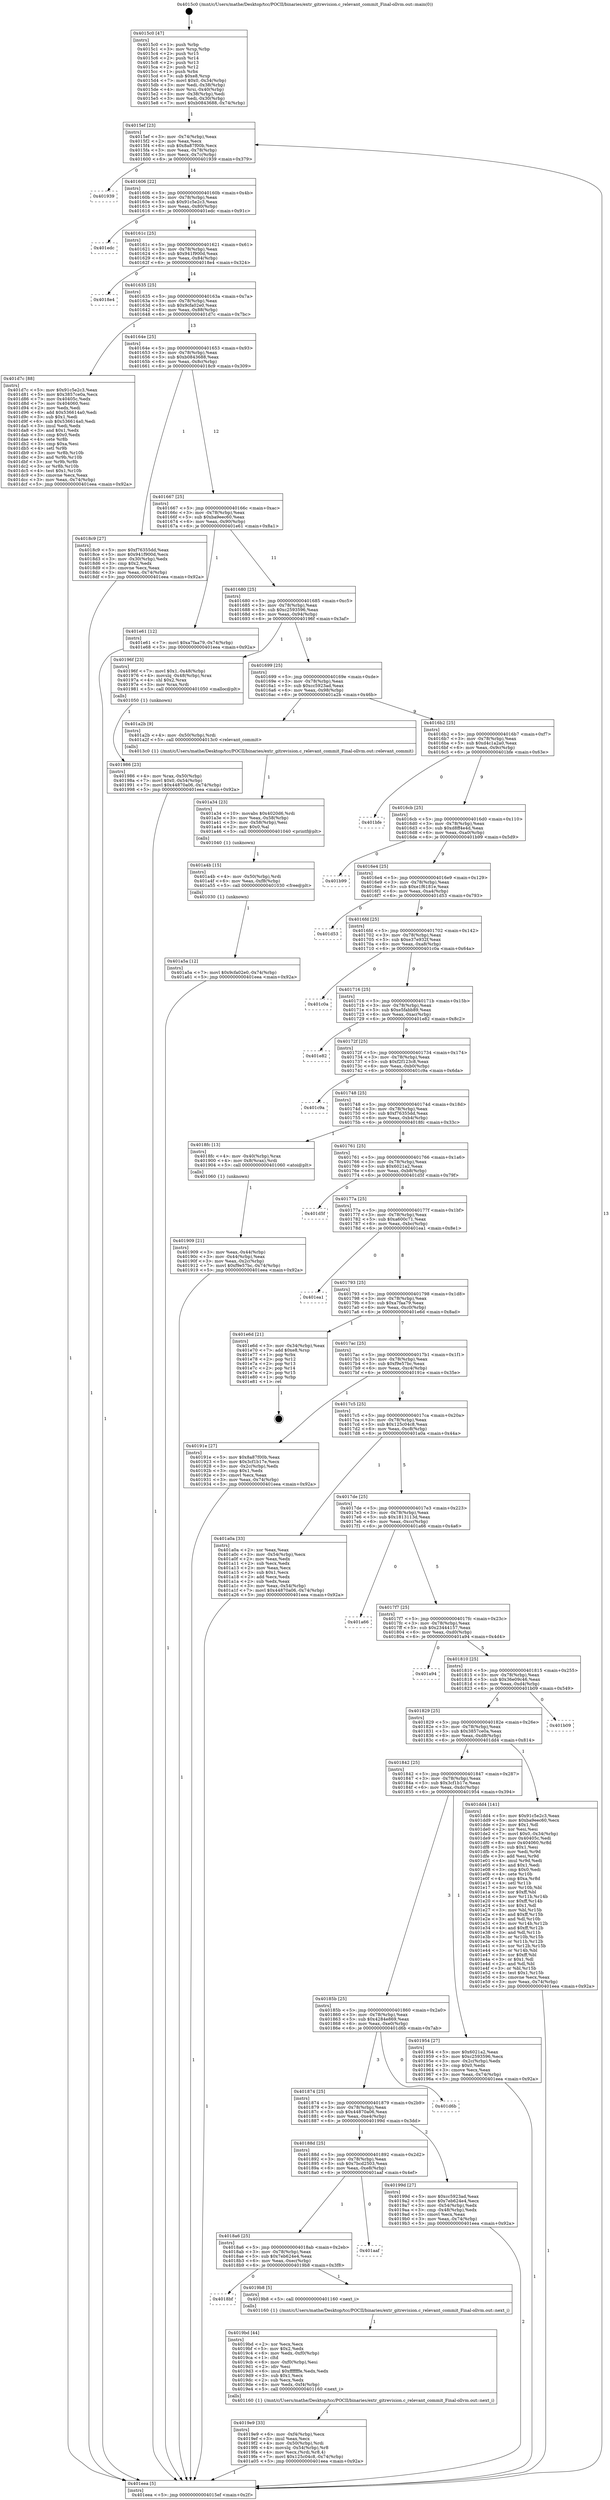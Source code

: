 digraph "0x4015c0" {
  label = "0x4015c0 (/mnt/c/Users/mathe/Desktop/tcc/POCII/binaries/extr_gitrevision.c_relevant_commit_Final-ollvm.out::main(0))"
  labelloc = "t"
  node[shape=record]

  Entry [label="",width=0.3,height=0.3,shape=circle,fillcolor=black,style=filled]
  "0x4015ef" [label="{
     0x4015ef [23]\l
     | [instrs]\l
     &nbsp;&nbsp;0x4015ef \<+3\>: mov -0x74(%rbp),%eax\l
     &nbsp;&nbsp;0x4015f2 \<+2\>: mov %eax,%ecx\l
     &nbsp;&nbsp;0x4015f4 \<+6\>: sub $0x8a87f00b,%ecx\l
     &nbsp;&nbsp;0x4015fa \<+3\>: mov %eax,-0x78(%rbp)\l
     &nbsp;&nbsp;0x4015fd \<+3\>: mov %ecx,-0x7c(%rbp)\l
     &nbsp;&nbsp;0x401600 \<+6\>: je 0000000000401939 \<main+0x379\>\l
  }"]
  "0x401939" [label="{
     0x401939\l
  }", style=dashed]
  "0x401606" [label="{
     0x401606 [22]\l
     | [instrs]\l
     &nbsp;&nbsp;0x401606 \<+5\>: jmp 000000000040160b \<main+0x4b\>\l
     &nbsp;&nbsp;0x40160b \<+3\>: mov -0x78(%rbp),%eax\l
     &nbsp;&nbsp;0x40160e \<+5\>: sub $0x91c5e2c3,%eax\l
     &nbsp;&nbsp;0x401613 \<+3\>: mov %eax,-0x80(%rbp)\l
     &nbsp;&nbsp;0x401616 \<+6\>: je 0000000000401edc \<main+0x91c\>\l
  }"]
  Exit [label="",width=0.3,height=0.3,shape=circle,fillcolor=black,style=filled,peripheries=2]
  "0x401edc" [label="{
     0x401edc\l
  }", style=dashed]
  "0x40161c" [label="{
     0x40161c [25]\l
     | [instrs]\l
     &nbsp;&nbsp;0x40161c \<+5\>: jmp 0000000000401621 \<main+0x61\>\l
     &nbsp;&nbsp;0x401621 \<+3\>: mov -0x78(%rbp),%eax\l
     &nbsp;&nbsp;0x401624 \<+5\>: sub $0x941f900d,%eax\l
     &nbsp;&nbsp;0x401629 \<+6\>: mov %eax,-0x84(%rbp)\l
     &nbsp;&nbsp;0x40162f \<+6\>: je 00000000004018e4 \<main+0x324\>\l
  }"]
  "0x401a5a" [label="{
     0x401a5a [12]\l
     | [instrs]\l
     &nbsp;&nbsp;0x401a5a \<+7\>: movl $0x9cfa02e0,-0x74(%rbp)\l
     &nbsp;&nbsp;0x401a61 \<+5\>: jmp 0000000000401eea \<main+0x92a\>\l
  }"]
  "0x4018e4" [label="{
     0x4018e4\l
  }", style=dashed]
  "0x401635" [label="{
     0x401635 [25]\l
     | [instrs]\l
     &nbsp;&nbsp;0x401635 \<+5\>: jmp 000000000040163a \<main+0x7a\>\l
     &nbsp;&nbsp;0x40163a \<+3\>: mov -0x78(%rbp),%eax\l
     &nbsp;&nbsp;0x40163d \<+5\>: sub $0x9cfa02e0,%eax\l
     &nbsp;&nbsp;0x401642 \<+6\>: mov %eax,-0x88(%rbp)\l
     &nbsp;&nbsp;0x401648 \<+6\>: je 0000000000401d7c \<main+0x7bc\>\l
  }"]
  "0x401a4b" [label="{
     0x401a4b [15]\l
     | [instrs]\l
     &nbsp;&nbsp;0x401a4b \<+4\>: mov -0x50(%rbp),%rdi\l
     &nbsp;&nbsp;0x401a4f \<+6\>: mov %eax,-0xf8(%rbp)\l
     &nbsp;&nbsp;0x401a55 \<+5\>: call 0000000000401030 \<free@plt\>\l
     | [calls]\l
     &nbsp;&nbsp;0x401030 \{1\} (unknown)\l
  }"]
  "0x401d7c" [label="{
     0x401d7c [88]\l
     | [instrs]\l
     &nbsp;&nbsp;0x401d7c \<+5\>: mov $0x91c5e2c3,%eax\l
     &nbsp;&nbsp;0x401d81 \<+5\>: mov $0x3857ce0a,%ecx\l
     &nbsp;&nbsp;0x401d86 \<+7\>: mov 0x40405c,%edx\l
     &nbsp;&nbsp;0x401d8d \<+7\>: mov 0x404060,%esi\l
     &nbsp;&nbsp;0x401d94 \<+2\>: mov %edx,%edi\l
     &nbsp;&nbsp;0x401d96 \<+6\>: add $0x536614a0,%edi\l
     &nbsp;&nbsp;0x401d9c \<+3\>: sub $0x1,%edi\l
     &nbsp;&nbsp;0x401d9f \<+6\>: sub $0x536614a0,%edi\l
     &nbsp;&nbsp;0x401da5 \<+3\>: imul %edi,%edx\l
     &nbsp;&nbsp;0x401da8 \<+3\>: and $0x1,%edx\l
     &nbsp;&nbsp;0x401dab \<+3\>: cmp $0x0,%edx\l
     &nbsp;&nbsp;0x401dae \<+4\>: sete %r8b\l
     &nbsp;&nbsp;0x401db2 \<+3\>: cmp $0xa,%esi\l
     &nbsp;&nbsp;0x401db5 \<+4\>: setl %r9b\l
     &nbsp;&nbsp;0x401db9 \<+3\>: mov %r8b,%r10b\l
     &nbsp;&nbsp;0x401dbc \<+3\>: and %r9b,%r10b\l
     &nbsp;&nbsp;0x401dbf \<+3\>: xor %r9b,%r8b\l
     &nbsp;&nbsp;0x401dc2 \<+3\>: or %r8b,%r10b\l
     &nbsp;&nbsp;0x401dc5 \<+4\>: test $0x1,%r10b\l
     &nbsp;&nbsp;0x401dc9 \<+3\>: cmovne %ecx,%eax\l
     &nbsp;&nbsp;0x401dcc \<+3\>: mov %eax,-0x74(%rbp)\l
     &nbsp;&nbsp;0x401dcf \<+5\>: jmp 0000000000401eea \<main+0x92a\>\l
  }"]
  "0x40164e" [label="{
     0x40164e [25]\l
     | [instrs]\l
     &nbsp;&nbsp;0x40164e \<+5\>: jmp 0000000000401653 \<main+0x93\>\l
     &nbsp;&nbsp;0x401653 \<+3\>: mov -0x78(%rbp),%eax\l
     &nbsp;&nbsp;0x401656 \<+5\>: sub $0xb0843688,%eax\l
     &nbsp;&nbsp;0x40165b \<+6\>: mov %eax,-0x8c(%rbp)\l
     &nbsp;&nbsp;0x401661 \<+6\>: je 00000000004018c9 \<main+0x309\>\l
  }"]
  "0x401a34" [label="{
     0x401a34 [23]\l
     | [instrs]\l
     &nbsp;&nbsp;0x401a34 \<+10\>: movabs $0x4020d6,%rdi\l
     &nbsp;&nbsp;0x401a3e \<+3\>: mov %eax,-0x58(%rbp)\l
     &nbsp;&nbsp;0x401a41 \<+3\>: mov -0x58(%rbp),%esi\l
     &nbsp;&nbsp;0x401a44 \<+2\>: mov $0x0,%al\l
     &nbsp;&nbsp;0x401a46 \<+5\>: call 0000000000401040 \<printf@plt\>\l
     | [calls]\l
     &nbsp;&nbsp;0x401040 \{1\} (unknown)\l
  }"]
  "0x4018c9" [label="{
     0x4018c9 [27]\l
     | [instrs]\l
     &nbsp;&nbsp;0x4018c9 \<+5\>: mov $0xf76355dd,%eax\l
     &nbsp;&nbsp;0x4018ce \<+5\>: mov $0x941f900d,%ecx\l
     &nbsp;&nbsp;0x4018d3 \<+3\>: mov -0x30(%rbp),%edx\l
     &nbsp;&nbsp;0x4018d6 \<+3\>: cmp $0x2,%edx\l
     &nbsp;&nbsp;0x4018d9 \<+3\>: cmovne %ecx,%eax\l
     &nbsp;&nbsp;0x4018dc \<+3\>: mov %eax,-0x74(%rbp)\l
     &nbsp;&nbsp;0x4018df \<+5\>: jmp 0000000000401eea \<main+0x92a\>\l
  }"]
  "0x401667" [label="{
     0x401667 [25]\l
     | [instrs]\l
     &nbsp;&nbsp;0x401667 \<+5\>: jmp 000000000040166c \<main+0xac\>\l
     &nbsp;&nbsp;0x40166c \<+3\>: mov -0x78(%rbp),%eax\l
     &nbsp;&nbsp;0x40166f \<+5\>: sub $0xba9eec60,%eax\l
     &nbsp;&nbsp;0x401674 \<+6\>: mov %eax,-0x90(%rbp)\l
     &nbsp;&nbsp;0x40167a \<+6\>: je 0000000000401e61 \<main+0x8a1\>\l
  }"]
  "0x401eea" [label="{
     0x401eea [5]\l
     | [instrs]\l
     &nbsp;&nbsp;0x401eea \<+5\>: jmp 00000000004015ef \<main+0x2f\>\l
  }"]
  "0x4015c0" [label="{
     0x4015c0 [47]\l
     | [instrs]\l
     &nbsp;&nbsp;0x4015c0 \<+1\>: push %rbp\l
     &nbsp;&nbsp;0x4015c1 \<+3\>: mov %rsp,%rbp\l
     &nbsp;&nbsp;0x4015c4 \<+2\>: push %r15\l
     &nbsp;&nbsp;0x4015c6 \<+2\>: push %r14\l
     &nbsp;&nbsp;0x4015c8 \<+2\>: push %r13\l
     &nbsp;&nbsp;0x4015ca \<+2\>: push %r12\l
     &nbsp;&nbsp;0x4015cc \<+1\>: push %rbx\l
     &nbsp;&nbsp;0x4015cd \<+7\>: sub $0xe8,%rsp\l
     &nbsp;&nbsp;0x4015d4 \<+7\>: movl $0x0,-0x34(%rbp)\l
     &nbsp;&nbsp;0x4015db \<+3\>: mov %edi,-0x38(%rbp)\l
     &nbsp;&nbsp;0x4015de \<+4\>: mov %rsi,-0x40(%rbp)\l
     &nbsp;&nbsp;0x4015e2 \<+3\>: mov -0x38(%rbp),%edi\l
     &nbsp;&nbsp;0x4015e5 \<+3\>: mov %edi,-0x30(%rbp)\l
     &nbsp;&nbsp;0x4015e8 \<+7\>: movl $0xb0843688,-0x74(%rbp)\l
  }"]
  "0x4019e9" [label="{
     0x4019e9 [33]\l
     | [instrs]\l
     &nbsp;&nbsp;0x4019e9 \<+6\>: mov -0xf4(%rbp),%ecx\l
     &nbsp;&nbsp;0x4019ef \<+3\>: imul %eax,%ecx\l
     &nbsp;&nbsp;0x4019f2 \<+4\>: mov -0x50(%rbp),%rdi\l
     &nbsp;&nbsp;0x4019f6 \<+4\>: movslq -0x54(%rbp),%r8\l
     &nbsp;&nbsp;0x4019fa \<+4\>: mov %ecx,(%rdi,%r8,4)\l
     &nbsp;&nbsp;0x4019fe \<+7\>: movl $0x125c04c8,-0x74(%rbp)\l
     &nbsp;&nbsp;0x401a05 \<+5\>: jmp 0000000000401eea \<main+0x92a\>\l
  }"]
  "0x401e61" [label="{
     0x401e61 [12]\l
     | [instrs]\l
     &nbsp;&nbsp;0x401e61 \<+7\>: movl $0xa7faa79,-0x74(%rbp)\l
     &nbsp;&nbsp;0x401e68 \<+5\>: jmp 0000000000401eea \<main+0x92a\>\l
  }"]
  "0x401680" [label="{
     0x401680 [25]\l
     | [instrs]\l
     &nbsp;&nbsp;0x401680 \<+5\>: jmp 0000000000401685 \<main+0xc5\>\l
     &nbsp;&nbsp;0x401685 \<+3\>: mov -0x78(%rbp),%eax\l
     &nbsp;&nbsp;0x401688 \<+5\>: sub $0xc2593596,%eax\l
     &nbsp;&nbsp;0x40168d \<+6\>: mov %eax,-0x94(%rbp)\l
     &nbsp;&nbsp;0x401693 \<+6\>: je 000000000040196f \<main+0x3af\>\l
  }"]
  "0x4019bd" [label="{
     0x4019bd [44]\l
     | [instrs]\l
     &nbsp;&nbsp;0x4019bd \<+2\>: xor %ecx,%ecx\l
     &nbsp;&nbsp;0x4019bf \<+5\>: mov $0x2,%edx\l
     &nbsp;&nbsp;0x4019c4 \<+6\>: mov %edx,-0xf0(%rbp)\l
     &nbsp;&nbsp;0x4019ca \<+1\>: cltd\l
     &nbsp;&nbsp;0x4019cb \<+6\>: mov -0xf0(%rbp),%esi\l
     &nbsp;&nbsp;0x4019d1 \<+2\>: idiv %esi\l
     &nbsp;&nbsp;0x4019d3 \<+6\>: imul $0xfffffffe,%edx,%edx\l
     &nbsp;&nbsp;0x4019d9 \<+3\>: sub $0x1,%ecx\l
     &nbsp;&nbsp;0x4019dc \<+2\>: sub %ecx,%edx\l
     &nbsp;&nbsp;0x4019de \<+6\>: mov %edx,-0xf4(%rbp)\l
     &nbsp;&nbsp;0x4019e4 \<+5\>: call 0000000000401160 \<next_i\>\l
     | [calls]\l
     &nbsp;&nbsp;0x401160 \{1\} (/mnt/c/Users/mathe/Desktop/tcc/POCII/binaries/extr_gitrevision.c_relevant_commit_Final-ollvm.out::next_i)\l
  }"]
  "0x40196f" [label="{
     0x40196f [23]\l
     | [instrs]\l
     &nbsp;&nbsp;0x40196f \<+7\>: movl $0x1,-0x48(%rbp)\l
     &nbsp;&nbsp;0x401976 \<+4\>: movslq -0x48(%rbp),%rax\l
     &nbsp;&nbsp;0x40197a \<+4\>: shl $0x2,%rax\l
     &nbsp;&nbsp;0x40197e \<+3\>: mov %rax,%rdi\l
     &nbsp;&nbsp;0x401981 \<+5\>: call 0000000000401050 \<malloc@plt\>\l
     | [calls]\l
     &nbsp;&nbsp;0x401050 \{1\} (unknown)\l
  }"]
  "0x401699" [label="{
     0x401699 [25]\l
     | [instrs]\l
     &nbsp;&nbsp;0x401699 \<+5\>: jmp 000000000040169e \<main+0xde\>\l
     &nbsp;&nbsp;0x40169e \<+3\>: mov -0x78(%rbp),%eax\l
     &nbsp;&nbsp;0x4016a1 \<+5\>: sub $0xcc5923ad,%eax\l
     &nbsp;&nbsp;0x4016a6 \<+6\>: mov %eax,-0x98(%rbp)\l
     &nbsp;&nbsp;0x4016ac \<+6\>: je 0000000000401a2b \<main+0x46b\>\l
  }"]
  "0x4018bf" [label="{
     0x4018bf\l
  }", style=dashed]
  "0x401a2b" [label="{
     0x401a2b [9]\l
     | [instrs]\l
     &nbsp;&nbsp;0x401a2b \<+4\>: mov -0x50(%rbp),%rdi\l
     &nbsp;&nbsp;0x401a2f \<+5\>: call 00000000004013c0 \<relevant_commit\>\l
     | [calls]\l
     &nbsp;&nbsp;0x4013c0 \{1\} (/mnt/c/Users/mathe/Desktop/tcc/POCII/binaries/extr_gitrevision.c_relevant_commit_Final-ollvm.out::relevant_commit)\l
  }"]
  "0x4016b2" [label="{
     0x4016b2 [25]\l
     | [instrs]\l
     &nbsp;&nbsp;0x4016b2 \<+5\>: jmp 00000000004016b7 \<main+0xf7\>\l
     &nbsp;&nbsp;0x4016b7 \<+3\>: mov -0x78(%rbp),%eax\l
     &nbsp;&nbsp;0x4016ba \<+5\>: sub $0xd4c1a2a0,%eax\l
     &nbsp;&nbsp;0x4016bf \<+6\>: mov %eax,-0x9c(%rbp)\l
     &nbsp;&nbsp;0x4016c5 \<+6\>: je 0000000000401bfe \<main+0x63e\>\l
  }"]
  "0x4019b8" [label="{
     0x4019b8 [5]\l
     | [instrs]\l
     &nbsp;&nbsp;0x4019b8 \<+5\>: call 0000000000401160 \<next_i\>\l
     | [calls]\l
     &nbsp;&nbsp;0x401160 \{1\} (/mnt/c/Users/mathe/Desktop/tcc/POCII/binaries/extr_gitrevision.c_relevant_commit_Final-ollvm.out::next_i)\l
  }"]
  "0x401bfe" [label="{
     0x401bfe\l
  }", style=dashed]
  "0x4016cb" [label="{
     0x4016cb [25]\l
     | [instrs]\l
     &nbsp;&nbsp;0x4016cb \<+5\>: jmp 00000000004016d0 \<main+0x110\>\l
     &nbsp;&nbsp;0x4016d0 \<+3\>: mov -0x78(%rbp),%eax\l
     &nbsp;&nbsp;0x4016d3 \<+5\>: sub $0xd8ff4e4d,%eax\l
     &nbsp;&nbsp;0x4016d8 \<+6\>: mov %eax,-0xa0(%rbp)\l
     &nbsp;&nbsp;0x4016de \<+6\>: je 0000000000401b99 \<main+0x5d9\>\l
  }"]
  "0x4018a6" [label="{
     0x4018a6 [25]\l
     | [instrs]\l
     &nbsp;&nbsp;0x4018a6 \<+5\>: jmp 00000000004018ab \<main+0x2eb\>\l
     &nbsp;&nbsp;0x4018ab \<+3\>: mov -0x78(%rbp),%eax\l
     &nbsp;&nbsp;0x4018ae \<+5\>: sub $0x7eb624e4,%eax\l
     &nbsp;&nbsp;0x4018b3 \<+6\>: mov %eax,-0xec(%rbp)\l
     &nbsp;&nbsp;0x4018b9 \<+6\>: je 00000000004019b8 \<main+0x3f8\>\l
  }"]
  "0x401b99" [label="{
     0x401b99\l
  }", style=dashed]
  "0x4016e4" [label="{
     0x4016e4 [25]\l
     | [instrs]\l
     &nbsp;&nbsp;0x4016e4 \<+5\>: jmp 00000000004016e9 \<main+0x129\>\l
     &nbsp;&nbsp;0x4016e9 \<+3\>: mov -0x78(%rbp),%eax\l
     &nbsp;&nbsp;0x4016ec \<+5\>: sub $0xe1f6181e,%eax\l
     &nbsp;&nbsp;0x4016f1 \<+6\>: mov %eax,-0xa4(%rbp)\l
     &nbsp;&nbsp;0x4016f7 \<+6\>: je 0000000000401d53 \<main+0x793\>\l
  }"]
  "0x401aaf" [label="{
     0x401aaf\l
  }", style=dashed]
  "0x401d53" [label="{
     0x401d53\l
  }", style=dashed]
  "0x4016fd" [label="{
     0x4016fd [25]\l
     | [instrs]\l
     &nbsp;&nbsp;0x4016fd \<+5\>: jmp 0000000000401702 \<main+0x142\>\l
     &nbsp;&nbsp;0x401702 \<+3\>: mov -0x78(%rbp),%eax\l
     &nbsp;&nbsp;0x401705 \<+5\>: sub $0xe37e932f,%eax\l
     &nbsp;&nbsp;0x40170a \<+6\>: mov %eax,-0xa8(%rbp)\l
     &nbsp;&nbsp;0x401710 \<+6\>: je 0000000000401c0a \<main+0x64a\>\l
  }"]
  "0x40188d" [label="{
     0x40188d [25]\l
     | [instrs]\l
     &nbsp;&nbsp;0x40188d \<+5\>: jmp 0000000000401892 \<main+0x2d2\>\l
     &nbsp;&nbsp;0x401892 \<+3\>: mov -0x78(%rbp),%eax\l
     &nbsp;&nbsp;0x401895 \<+5\>: sub $0x7bcd2503,%eax\l
     &nbsp;&nbsp;0x40189a \<+6\>: mov %eax,-0xe8(%rbp)\l
     &nbsp;&nbsp;0x4018a0 \<+6\>: je 0000000000401aaf \<main+0x4ef\>\l
  }"]
  "0x401c0a" [label="{
     0x401c0a\l
  }", style=dashed]
  "0x401716" [label="{
     0x401716 [25]\l
     | [instrs]\l
     &nbsp;&nbsp;0x401716 \<+5\>: jmp 000000000040171b \<main+0x15b\>\l
     &nbsp;&nbsp;0x40171b \<+3\>: mov -0x78(%rbp),%eax\l
     &nbsp;&nbsp;0x40171e \<+5\>: sub $0xe5fabb89,%eax\l
     &nbsp;&nbsp;0x401723 \<+6\>: mov %eax,-0xac(%rbp)\l
     &nbsp;&nbsp;0x401729 \<+6\>: je 0000000000401e82 \<main+0x8c2\>\l
  }"]
  "0x40199d" [label="{
     0x40199d [27]\l
     | [instrs]\l
     &nbsp;&nbsp;0x40199d \<+5\>: mov $0xcc5923ad,%eax\l
     &nbsp;&nbsp;0x4019a2 \<+5\>: mov $0x7eb624e4,%ecx\l
     &nbsp;&nbsp;0x4019a7 \<+3\>: mov -0x54(%rbp),%edx\l
     &nbsp;&nbsp;0x4019aa \<+3\>: cmp -0x48(%rbp),%edx\l
     &nbsp;&nbsp;0x4019ad \<+3\>: cmovl %ecx,%eax\l
     &nbsp;&nbsp;0x4019b0 \<+3\>: mov %eax,-0x74(%rbp)\l
     &nbsp;&nbsp;0x4019b3 \<+5\>: jmp 0000000000401eea \<main+0x92a\>\l
  }"]
  "0x401e82" [label="{
     0x401e82\l
  }", style=dashed]
  "0x40172f" [label="{
     0x40172f [25]\l
     | [instrs]\l
     &nbsp;&nbsp;0x40172f \<+5\>: jmp 0000000000401734 \<main+0x174\>\l
     &nbsp;&nbsp;0x401734 \<+3\>: mov -0x78(%rbp),%eax\l
     &nbsp;&nbsp;0x401737 \<+5\>: sub $0xf2f123c8,%eax\l
     &nbsp;&nbsp;0x40173c \<+6\>: mov %eax,-0xb0(%rbp)\l
     &nbsp;&nbsp;0x401742 \<+6\>: je 0000000000401c9a \<main+0x6da\>\l
  }"]
  "0x401874" [label="{
     0x401874 [25]\l
     | [instrs]\l
     &nbsp;&nbsp;0x401874 \<+5\>: jmp 0000000000401879 \<main+0x2b9\>\l
     &nbsp;&nbsp;0x401879 \<+3\>: mov -0x78(%rbp),%eax\l
     &nbsp;&nbsp;0x40187c \<+5\>: sub $0x44870a06,%eax\l
     &nbsp;&nbsp;0x401881 \<+6\>: mov %eax,-0xe4(%rbp)\l
     &nbsp;&nbsp;0x401887 \<+6\>: je 000000000040199d \<main+0x3dd\>\l
  }"]
  "0x401c9a" [label="{
     0x401c9a\l
  }", style=dashed]
  "0x401748" [label="{
     0x401748 [25]\l
     | [instrs]\l
     &nbsp;&nbsp;0x401748 \<+5\>: jmp 000000000040174d \<main+0x18d\>\l
     &nbsp;&nbsp;0x40174d \<+3\>: mov -0x78(%rbp),%eax\l
     &nbsp;&nbsp;0x401750 \<+5\>: sub $0xf76355dd,%eax\l
     &nbsp;&nbsp;0x401755 \<+6\>: mov %eax,-0xb4(%rbp)\l
     &nbsp;&nbsp;0x40175b \<+6\>: je 00000000004018fc \<main+0x33c\>\l
  }"]
  "0x401d6b" [label="{
     0x401d6b\l
  }", style=dashed]
  "0x4018fc" [label="{
     0x4018fc [13]\l
     | [instrs]\l
     &nbsp;&nbsp;0x4018fc \<+4\>: mov -0x40(%rbp),%rax\l
     &nbsp;&nbsp;0x401900 \<+4\>: mov 0x8(%rax),%rdi\l
     &nbsp;&nbsp;0x401904 \<+5\>: call 0000000000401060 \<atoi@plt\>\l
     | [calls]\l
     &nbsp;&nbsp;0x401060 \{1\} (unknown)\l
  }"]
  "0x401761" [label="{
     0x401761 [25]\l
     | [instrs]\l
     &nbsp;&nbsp;0x401761 \<+5\>: jmp 0000000000401766 \<main+0x1a6\>\l
     &nbsp;&nbsp;0x401766 \<+3\>: mov -0x78(%rbp),%eax\l
     &nbsp;&nbsp;0x401769 \<+5\>: sub $0x6021a2,%eax\l
     &nbsp;&nbsp;0x40176e \<+6\>: mov %eax,-0xb8(%rbp)\l
     &nbsp;&nbsp;0x401774 \<+6\>: je 0000000000401d5f \<main+0x79f\>\l
  }"]
  "0x401909" [label="{
     0x401909 [21]\l
     | [instrs]\l
     &nbsp;&nbsp;0x401909 \<+3\>: mov %eax,-0x44(%rbp)\l
     &nbsp;&nbsp;0x40190c \<+3\>: mov -0x44(%rbp),%eax\l
     &nbsp;&nbsp;0x40190f \<+3\>: mov %eax,-0x2c(%rbp)\l
     &nbsp;&nbsp;0x401912 \<+7\>: movl $0xf9e57bc,-0x74(%rbp)\l
     &nbsp;&nbsp;0x401919 \<+5\>: jmp 0000000000401eea \<main+0x92a\>\l
  }"]
  "0x401986" [label="{
     0x401986 [23]\l
     | [instrs]\l
     &nbsp;&nbsp;0x401986 \<+4\>: mov %rax,-0x50(%rbp)\l
     &nbsp;&nbsp;0x40198a \<+7\>: movl $0x0,-0x54(%rbp)\l
     &nbsp;&nbsp;0x401991 \<+7\>: movl $0x44870a06,-0x74(%rbp)\l
     &nbsp;&nbsp;0x401998 \<+5\>: jmp 0000000000401eea \<main+0x92a\>\l
  }"]
  "0x401d5f" [label="{
     0x401d5f\l
  }", style=dashed]
  "0x40177a" [label="{
     0x40177a [25]\l
     | [instrs]\l
     &nbsp;&nbsp;0x40177a \<+5\>: jmp 000000000040177f \<main+0x1bf\>\l
     &nbsp;&nbsp;0x40177f \<+3\>: mov -0x78(%rbp),%eax\l
     &nbsp;&nbsp;0x401782 \<+5\>: sub $0xa600c71,%eax\l
     &nbsp;&nbsp;0x401787 \<+6\>: mov %eax,-0xbc(%rbp)\l
     &nbsp;&nbsp;0x40178d \<+6\>: je 0000000000401ea1 \<main+0x8e1\>\l
  }"]
  "0x40185b" [label="{
     0x40185b [25]\l
     | [instrs]\l
     &nbsp;&nbsp;0x40185b \<+5\>: jmp 0000000000401860 \<main+0x2a0\>\l
     &nbsp;&nbsp;0x401860 \<+3\>: mov -0x78(%rbp),%eax\l
     &nbsp;&nbsp;0x401863 \<+5\>: sub $0x4284e869,%eax\l
     &nbsp;&nbsp;0x401868 \<+6\>: mov %eax,-0xe0(%rbp)\l
     &nbsp;&nbsp;0x40186e \<+6\>: je 0000000000401d6b \<main+0x7ab\>\l
  }"]
  "0x401ea1" [label="{
     0x401ea1\l
  }", style=dashed]
  "0x401793" [label="{
     0x401793 [25]\l
     | [instrs]\l
     &nbsp;&nbsp;0x401793 \<+5\>: jmp 0000000000401798 \<main+0x1d8\>\l
     &nbsp;&nbsp;0x401798 \<+3\>: mov -0x78(%rbp),%eax\l
     &nbsp;&nbsp;0x40179b \<+5\>: sub $0xa7faa79,%eax\l
     &nbsp;&nbsp;0x4017a0 \<+6\>: mov %eax,-0xc0(%rbp)\l
     &nbsp;&nbsp;0x4017a6 \<+6\>: je 0000000000401e6d \<main+0x8ad\>\l
  }"]
  "0x401954" [label="{
     0x401954 [27]\l
     | [instrs]\l
     &nbsp;&nbsp;0x401954 \<+5\>: mov $0x6021a2,%eax\l
     &nbsp;&nbsp;0x401959 \<+5\>: mov $0xc2593596,%ecx\l
     &nbsp;&nbsp;0x40195e \<+3\>: mov -0x2c(%rbp),%edx\l
     &nbsp;&nbsp;0x401961 \<+3\>: cmp $0x0,%edx\l
     &nbsp;&nbsp;0x401964 \<+3\>: cmove %ecx,%eax\l
     &nbsp;&nbsp;0x401967 \<+3\>: mov %eax,-0x74(%rbp)\l
     &nbsp;&nbsp;0x40196a \<+5\>: jmp 0000000000401eea \<main+0x92a\>\l
  }"]
  "0x401e6d" [label="{
     0x401e6d [21]\l
     | [instrs]\l
     &nbsp;&nbsp;0x401e6d \<+3\>: mov -0x34(%rbp),%eax\l
     &nbsp;&nbsp;0x401e70 \<+7\>: add $0xe8,%rsp\l
     &nbsp;&nbsp;0x401e77 \<+1\>: pop %rbx\l
     &nbsp;&nbsp;0x401e78 \<+2\>: pop %r12\l
     &nbsp;&nbsp;0x401e7a \<+2\>: pop %r13\l
     &nbsp;&nbsp;0x401e7c \<+2\>: pop %r14\l
     &nbsp;&nbsp;0x401e7e \<+2\>: pop %r15\l
     &nbsp;&nbsp;0x401e80 \<+1\>: pop %rbp\l
     &nbsp;&nbsp;0x401e81 \<+1\>: ret\l
  }"]
  "0x4017ac" [label="{
     0x4017ac [25]\l
     | [instrs]\l
     &nbsp;&nbsp;0x4017ac \<+5\>: jmp 00000000004017b1 \<main+0x1f1\>\l
     &nbsp;&nbsp;0x4017b1 \<+3\>: mov -0x78(%rbp),%eax\l
     &nbsp;&nbsp;0x4017b4 \<+5\>: sub $0xf9e57bc,%eax\l
     &nbsp;&nbsp;0x4017b9 \<+6\>: mov %eax,-0xc4(%rbp)\l
     &nbsp;&nbsp;0x4017bf \<+6\>: je 000000000040191e \<main+0x35e\>\l
  }"]
  "0x401842" [label="{
     0x401842 [25]\l
     | [instrs]\l
     &nbsp;&nbsp;0x401842 \<+5\>: jmp 0000000000401847 \<main+0x287\>\l
     &nbsp;&nbsp;0x401847 \<+3\>: mov -0x78(%rbp),%eax\l
     &nbsp;&nbsp;0x40184a \<+5\>: sub $0x3cf1b17e,%eax\l
     &nbsp;&nbsp;0x40184f \<+6\>: mov %eax,-0xdc(%rbp)\l
     &nbsp;&nbsp;0x401855 \<+6\>: je 0000000000401954 \<main+0x394\>\l
  }"]
  "0x40191e" [label="{
     0x40191e [27]\l
     | [instrs]\l
     &nbsp;&nbsp;0x40191e \<+5\>: mov $0x8a87f00b,%eax\l
     &nbsp;&nbsp;0x401923 \<+5\>: mov $0x3cf1b17e,%ecx\l
     &nbsp;&nbsp;0x401928 \<+3\>: mov -0x2c(%rbp),%edx\l
     &nbsp;&nbsp;0x40192b \<+3\>: cmp $0x1,%edx\l
     &nbsp;&nbsp;0x40192e \<+3\>: cmovl %ecx,%eax\l
     &nbsp;&nbsp;0x401931 \<+3\>: mov %eax,-0x74(%rbp)\l
     &nbsp;&nbsp;0x401934 \<+5\>: jmp 0000000000401eea \<main+0x92a\>\l
  }"]
  "0x4017c5" [label="{
     0x4017c5 [25]\l
     | [instrs]\l
     &nbsp;&nbsp;0x4017c5 \<+5\>: jmp 00000000004017ca \<main+0x20a\>\l
     &nbsp;&nbsp;0x4017ca \<+3\>: mov -0x78(%rbp),%eax\l
     &nbsp;&nbsp;0x4017cd \<+5\>: sub $0x125c04c8,%eax\l
     &nbsp;&nbsp;0x4017d2 \<+6\>: mov %eax,-0xc8(%rbp)\l
     &nbsp;&nbsp;0x4017d8 \<+6\>: je 0000000000401a0a \<main+0x44a\>\l
  }"]
  "0x401dd4" [label="{
     0x401dd4 [141]\l
     | [instrs]\l
     &nbsp;&nbsp;0x401dd4 \<+5\>: mov $0x91c5e2c3,%eax\l
     &nbsp;&nbsp;0x401dd9 \<+5\>: mov $0xba9eec60,%ecx\l
     &nbsp;&nbsp;0x401dde \<+2\>: mov $0x1,%dl\l
     &nbsp;&nbsp;0x401de0 \<+2\>: xor %esi,%esi\l
     &nbsp;&nbsp;0x401de2 \<+7\>: movl $0x0,-0x34(%rbp)\l
     &nbsp;&nbsp;0x401de9 \<+7\>: mov 0x40405c,%edi\l
     &nbsp;&nbsp;0x401df0 \<+8\>: mov 0x404060,%r8d\l
     &nbsp;&nbsp;0x401df8 \<+3\>: sub $0x1,%esi\l
     &nbsp;&nbsp;0x401dfb \<+3\>: mov %edi,%r9d\l
     &nbsp;&nbsp;0x401dfe \<+3\>: add %esi,%r9d\l
     &nbsp;&nbsp;0x401e01 \<+4\>: imul %r9d,%edi\l
     &nbsp;&nbsp;0x401e05 \<+3\>: and $0x1,%edi\l
     &nbsp;&nbsp;0x401e08 \<+3\>: cmp $0x0,%edi\l
     &nbsp;&nbsp;0x401e0b \<+4\>: sete %r10b\l
     &nbsp;&nbsp;0x401e0f \<+4\>: cmp $0xa,%r8d\l
     &nbsp;&nbsp;0x401e13 \<+4\>: setl %r11b\l
     &nbsp;&nbsp;0x401e17 \<+3\>: mov %r10b,%bl\l
     &nbsp;&nbsp;0x401e1a \<+3\>: xor $0xff,%bl\l
     &nbsp;&nbsp;0x401e1d \<+3\>: mov %r11b,%r14b\l
     &nbsp;&nbsp;0x401e20 \<+4\>: xor $0xff,%r14b\l
     &nbsp;&nbsp;0x401e24 \<+3\>: xor $0x1,%dl\l
     &nbsp;&nbsp;0x401e27 \<+3\>: mov %bl,%r15b\l
     &nbsp;&nbsp;0x401e2a \<+4\>: and $0xff,%r15b\l
     &nbsp;&nbsp;0x401e2e \<+3\>: and %dl,%r10b\l
     &nbsp;&nbsp;0x401e31 \<+3\>: mov %r14b,%r12b\l
     &nbsp;&nbsp;0x401e34 \<+4\>: and $0xff,%r12b\l
     &nbsp;&nbsp;0x401e38 \<+3\>: and %dl,%r11b\l
     &nbsp;&nbsp;0x401e3b \<+3\>: or %r10b,%r15b\l
     &nbsp;&nbsp;0x401e3e \<+3\>: or %r11b,%r12b\l
     &nbsp;&nbsp;0x401e41 \<+3\>: xor %r12b,%r15b\l
     &nbsp;&nbsp;0x401e44 \<+3\>: or %r14b,%bl\l
     &nbsp;&nbsp;0x401e47 \<+3\>: xor $0xff,%bl\l
     &nbsp;&nbsp;0x401e4a \<+3\>: or $0x1,%dl\l
     &nbsp;&nbsp;0x401e4d \<+2\>: and %dl,%bl\l
     &nbsp;&nbsp;0x401e4f \<+3\>: or %bl,%r15b\l
     &nbsp;&nbsp;0x401e52 \<+4\>: test $0x1,%r15b\l
     &nbsp;&nbsp;0x401e56 \<+3\>: cmovne %ecx,%eax\l
     &nbsp;&nbsp;0x401e59 \<+3\>: mov %eax,-0x74(%rbp)\l
     &nbsp;&nbsp;0x401e5c \<+5\>: jmp 0000000000401eea \<main+0x92a\>\l
  }"]
  "0x401a0a" [label="{
     0x401a0a [33]\l
     | [instrs]\l
     &nbsp;&nbsp;0x401a0a \<+2\>: xor %eax,%eax\l
     &nbsp;&nbsp;0x401a0c \<+3\>: mov -0x54(%rbp),%ecx\l
     &nbsp;&nbsp;0x401a0f \<+2\>: mov %eax,%edx\l
     &nbsp;&nbsp;0x401a11 \<+2\>: sub %ecx,%edx\l
     &nbsp;&nbsp;0x401a13 \<+2\>: mov %eax,%ecx\l
     &nbsp;&nbsp;0x401a15 \<+3\>: sub $0x1,%ecx\l
     &nbsp;&nbsp;0x401a18 \<+2\>: add %ecx,%edx\l
     &nbsp;&nbsp;0x401a1a \<+2\>: sub %edx,%eax\l
     &nbsp;&nbsp;0x401a1c \<+3\>: mov %eax,-0x54(%rbp)\l
     &nbsp;&nbsp;0x401a1f \<+7\>: movl $0x44870a06,-0x74(%rbp)\l
     &nbsp;&nbsp;0x401a26 \<+5\>: jmp 0000000000401eea \<main+0x92a\>\l
  }"]
  "0x4017de" [label="{
     0x4017de [25]\l
     | [instrs]\l
     &nbsp;&nbsp;0x4017de \<+5\>: jmp 00000000004017e3 \<main+0x223\>\l
     &nbsp;&nbsp;0x4017e3 \<+3\>: mov -0x78(%rbp),%eax\l
     &nbsp;&nbsp;0x4017e6 \<+5\>: sub $0x1813113d,%eax\l
     &nbsp;&nbsp;0x4017eb \<+6\>: mov %eax,-0xcc(%rbp)\l
     &nbsp;&nbsp;0x4017f1 \<+6\>: je 0000000000401a66 \<main+0x4a6\>\l
  }"]
  "0x401829" [label="{
     0x401829 [25]\l
     | [instrs]\l
     &nbsp;&nbsp;0x401829 \<+5\>: jmp 000000000040182e \<main+0x26e\>\l
     &nbsp;&nbsp;0x40182e \<+3\>: mov -0x78(%rbp),%eax\l
     &nbsp;&nbsp;0x401831 \<+5\>: sub $0x3857ce0a,%eax\l
     &nbsp;&nbsp;0x401836 \<+6\>: mov %eax,-0xd8(%rbp)\l
     &nbsp;&nbsp;0x40183c \<+6\>: je 0000000000401dd4 \<main+0x814\>\l
  }"]
  "0x401a66" [label="{
     0x401a66\l
  }", style=dashed]
  "0x4017f7" [label="{
     0x4017f7 [25]\l
     | [instrs]\l
     &nbsp;&nbsp;0x4017f7 \<+5\>: jmp 00000000004017fc \<main+0x23c\>\l
     &nbsp;&nbsp;0x4017fc \<+3\>: mov -0x78(%rbp),%eax\l
     &nbsp;&nbsp;0x4017ff \<+5\>: sub $0x23444157,%eax\l
     &nbsp;&nbsp;0x401804 \<+6\>: mov %eax,-0xd0(%rbp)\l
     &nbsp;&nbsp;0x40180a \<+6\>: je 0000000000401a94 \<main+0x4d4\>\l
  }"]
  "0x401b09" [label="{
     0x401b09\l
  }", style=dashed]
  "0x401a94" [label="{
     0x401a94\l
  }", style=dashed]
  "0x401810" [label="{
     0x401810 [25]\l
     | [instrs]\l
     &nbsp;&nbsp;0x401810 \<+5\>: jmp 0000000000401815 \<main+0x255\>\l
     &nbsp;&nbsp;0x401815 \<+3\>: mov -0x78(%rbp),%eax\l
     &nbsp;&nbsp;0x401818 \<+5\>: sub $0x36e09c46,%eax\l
     &nbsp;&nbsp;0x40181d \<+6\>: mov %eax,-0xd4(%rbp)\l
     &nbsp;&nbsp;0x401823 \<+6\>: je 0000000000401b09 \<main+0x549\>\l
  }"]
  Entry -> "0x4015c0" [label=" 1"]
  "0x4015ef" -> "0x401939" [label=" 0"]
  "0x4015ef" -> "0x401606" [label=" 14"]
  "0x401e6d" -> Exit [label=" 1"]
  "0x401606" -> "0x401edc" [label=" 0"]
  "0x401606" -> "0x40161c" [label=" 14"]
  "0x401e61" -> "0x401eea" [label=" 1"]
  "0x40161c" -> "0x4018e4" [label=" 0"]
  "0x40161c" -> "0x401635" [label=" 14"]
  "0x401dd4" -> "0x401eea" [label=" 1"]
  "0x401635" -> "0x401d7c" [label=" 1"]
  "0x401635" -> "0x40164e" [label=" 13"]
  "0x401d7c" -> "0x401eea" [label=" 1"]
  "0x40164e" -> "0x4018c9" [label=" 1"]
  "0x40164e" -> "0x401667" [label=" 12"]
  "0x4018c9" -> "0x401eea" [label=" 1"]
  "0x4015c0" -> "0x4015ef" [label=" 1"]
  "0x401eea" -> "0x4015ef" [label=" 13"]
  "0x401a5a" -> "0x401eea" [label=" 1"]
  "0x401667" -> "0x401e61" [label=" 1"]
  "0x401667" -> "0x401680" [label=" 11"]
  "0x401a4b" -> "0x401a5a" [label=" 1"]
  "0x401680" -> "0x40196f" [label=" 1"]
  "0x401680" -> "0x401699" [label=" 10"]
  "0x401a34" -> "0x401a4b" [label=" 1"]
  "0x401699" -> "0x401a2b" [label=" 1"]
  "0x401699" -> "0x4016b2" [label=" 9"]
  "0x401a2b" -> "0x401a34" [label=" 1"]
  "0x4016b2" -> "0x401bfe" [label=" 0"]
  "0x4016b2" -> "0x4016cb" [label=" 9"]
  "0x401a0a" -> "0x401eea" [label=" 1"]
  "0x4016cb" -> "0x401b99" [label=" 0"]
  "0x4016cb" -> "0x4016e4" [label=" 9"]
  "0x4019bd" -> "0x4019e9" [label=" 1"]
  "0x4016e4" -> "0x401d53" [label=" 0"]
  "0x4016e4" -> "0x4016fd" [label=" 9"]
  "0x4019b8" -> "0x4019bd" [label=" 1"]
  "0x4016fd" -> "0x401c0a" [label=" 0"]
  "0x4016fd" -> "0x401716" [label=" 9"]
  "0x4018a6" -> "0x4019b8" [label=" 1"]
  "0x401716" -> "0x401e82" [label=" 0"]
  "0x401716" -> "0x40172f" [label=" 9"]
  "0x4019e9" -> "0x401eea" [label=" 1"]
  "0x40172f" -> "0x401c9a" [label=" 0"]
  "0x40172f" -> "0x401748" [label=" 9"]
  "0x40188d" -> "0x401aaf" [label=" 0"]
  "0x401748" -> "0x4018fc" [label=" 1"]
  "0x401748" -> "0x401761" [label=" 8"]
  "0x4018fc" -> "0x401909" [label=" 1"]
  "0x401909" -> "0x401eea" [label=" 1"]
  "0x4018a6" -> "0x4018bf" [label=" 0"]
  "0x401761" -> "0x401d5f" [label=" 0"]
  "0x401761" -> "0x40177a" [label=" 8"]
  "0x401874" -> "0x40188d" [label=" 1"]
  "0x40177a" -> "0x401ea1" [label=" 0"]
  "0x40177a" -> "0x401793" [label=" 8"]
  "0x401874" -> "0x40199d" [label=" 2"]
  "0x401793" -> "0x401e6d" [label=" 1"]
  "0x401793" -> "0x4017ac" [label=" 7"]
  "0x40188d" -> "0x4018a6" [label=" 1"]
  "0x4017ac" -> "0x40191e" [label=" 1"]
  "0x4017ac" -> "0x4017c5" [label=" 6"]
  "0x40191e" -> "0x401eea" [label=" 1"]
  "0x40185b" -> "0x401d6b" [label=" 0"]
  "0x4017c5" -> "0x401a0a" [label=" 1"]
  "0x4017c5" -> "0x4017de" [label=" 5"]
  "0x40199d" -> "0x401eea" [label=" 2"]
  "0x4017de" -> "0x401a66" [label=" 0"]
  "0x4017de" -> "0x4017f7" [label=" 5"]
  "0x40196f" -> "0x401986" [label=" 1"]
  "0x4017f7" -> "0x401a94" [label=" 0"]
  "0x4017f7" -> "0x401810" [label=" 5"]
  "0x401954" -> "0x401eea" [label=" 1"]
  "0x401810" -> "0x401b09" [label=" 0"]
  "0x401810" -> "0x401829" [label=" 5"]
  "0x401986" -> "0x401eea" [label=" 1"]
  "0x401829" -> "0x401dd4" [label=" 1"]
  "0x401829" -> "0x401842" [label=" 4"]
  "0x40185b" -> "0x401874" [label=" 3"]
  "0x401842" -> "0x401954" [label=" 1"]
  "0x401842" -> "0x40185b" [label=" 3"]
}
